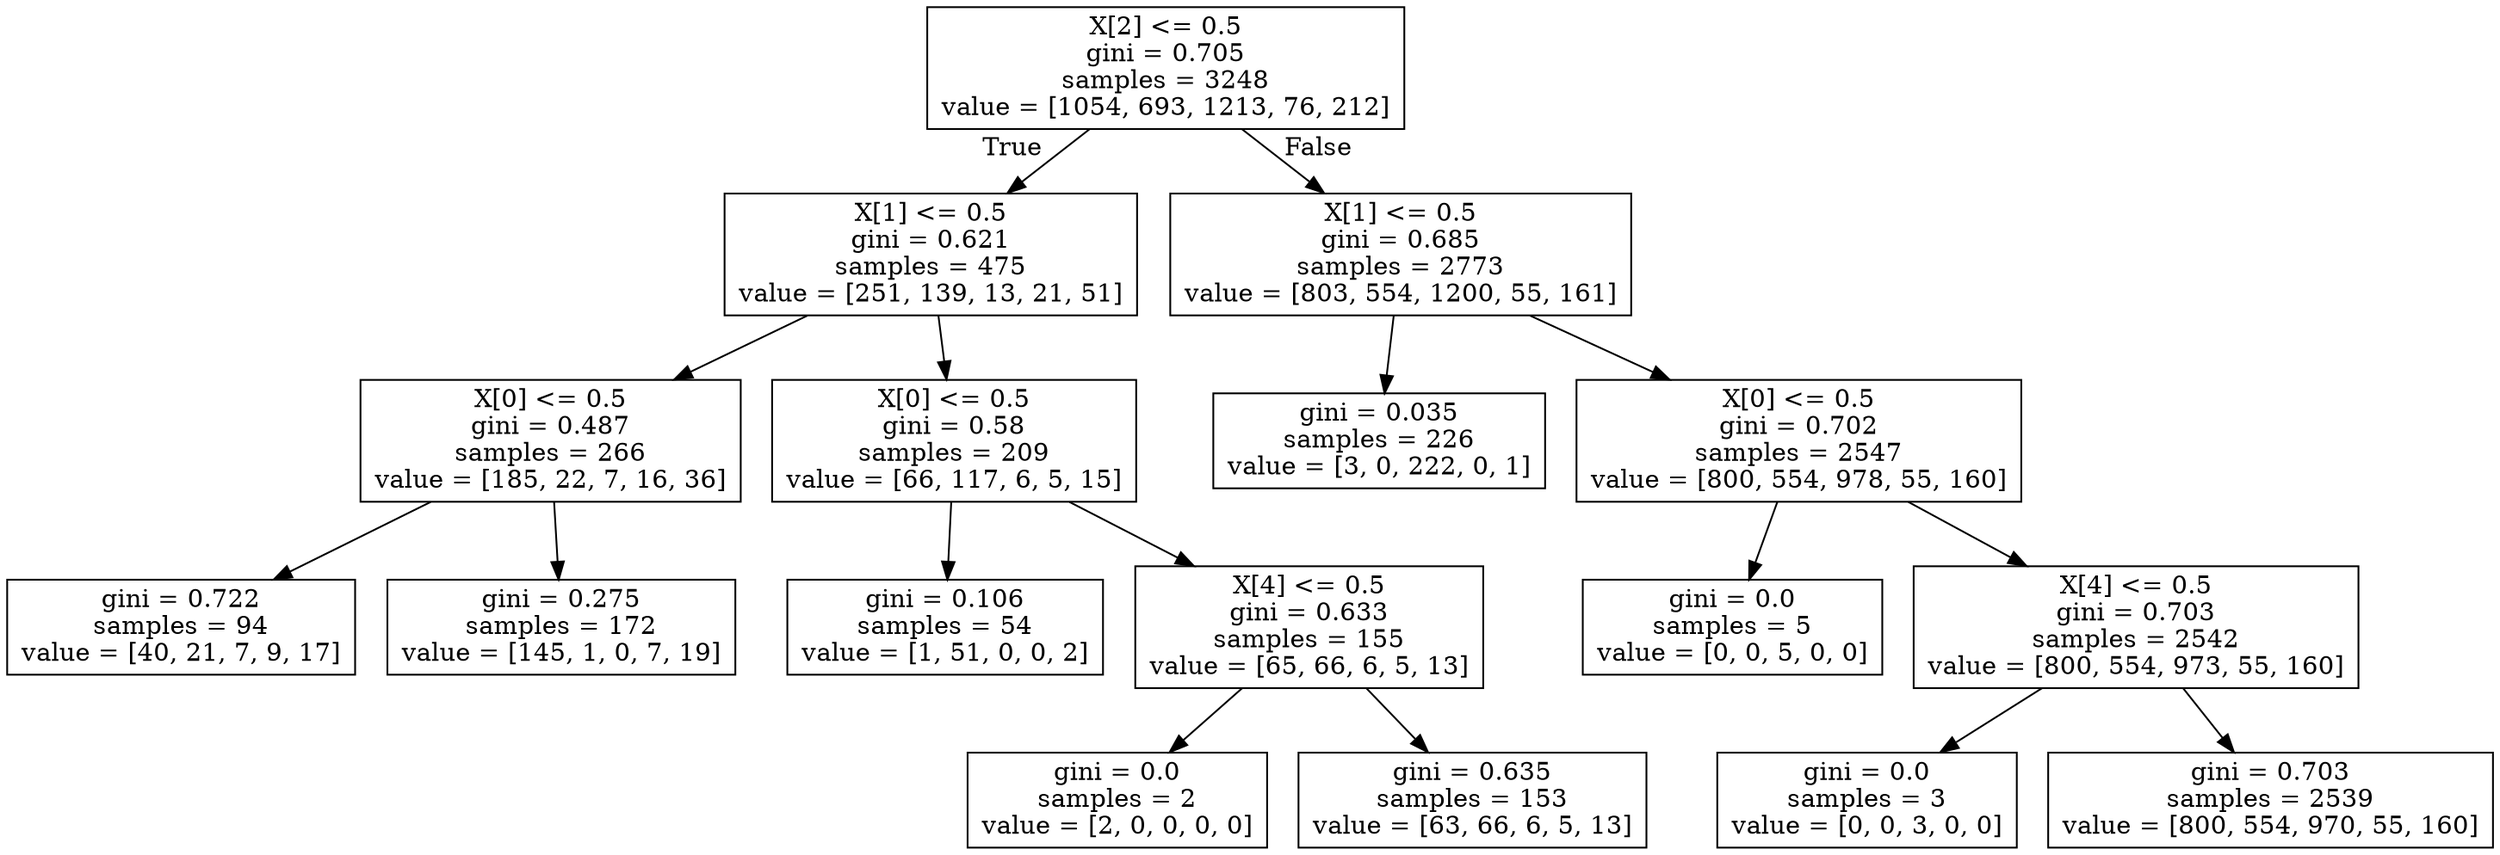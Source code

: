 digraph Tree {
node [shape=box] ;
0 [label="X[2] <= 0.5\ngini = 0.705\nsamples = 3248\nvalue = [1054, 693, 1213, 76, 212]"] ;
1 [label="X[1] <= 0.5\ngini = 0.621\nsamples = 475\nvalue = [251, 139, 13, 21, 51]"] ;
0 -> 1 [labeldistance=2.5, labelangle=45, headlabel="True"] ;
2 [label="X[0] <= 0.5\ngini = 0.487\nsamples = 266\nvalue = [185, 22, 7, 16, 36]"] ;
1 -> 2 ;
3 [label="gini = 0.722\nsamples = 94\nvalue = [40, 21, 7, 9, 17]"] ;
2 -> 3 ;
4 [label="gini = 0.275\nsamples = 172\nvalue = [145, 1, 0, 7, 19]"] ;
2 -> 4 ;
5 [label="X[0] <= 0.5\ngini = 0.58\nsamples = 209\nvalue = [66, 117, 6, 5, 15]"] ;
1 -> 5 ;
6 [label="gini = 0.106\nsamples = 54\nvalue = [1, 51, 0, 0, 2]"] ;
5 -> 6 ;
7 [label="X[4] <= 0.5\ngini = 0.633\nsamples = 155\nvalue = [65, 66, 6, 5, 13]"] ;
5 -> 7 ;
8 [label="gini = 0.0\nsamples = 2\nvalue = [2, 0, 0, 0, 0]"] ;
7 -> 8 ;
9 [label="gini = 0.635\nsamples = 153\nvalue = [63, 66, 6, 5, 13]"] ;
7 -> 9 ;
10 [label="X[1] <= 0.5\ngini = 0.685\nsamples = 2773\nvalue = [803, 554, 1200, 55, 161]"] ;
0 -> 10 [labeldistance=2.5, labelangle=-45, headlabel="False"] ;
11 [label="gini = 0.035\nsamples = 226\nvalue = [3, 0, 222, 0, 1]"] ;
10 -> 11 ;
12 [label="X[0] <= 0.5\ngini = 0.702\nsamples = 2547\nvalue = [800, 554, 978, 55, 160]"] ;
10 -> 12 ;
13 [label="gini = 0.0\nsamples = 5\nvalue = [0, 0, 5, 0, 0]"] ;
12 -> 13 ;
14 [label="X[4] <= 0.5\ngini = 0.703\nsamples = 2542\nvalue = [800, 554, 973, 55, 160]"] ;
12 -> 14 ;
15 [label="gini = 0.0\nsamples = 3\nvalue = [0, 0, 3, 0, 0]"] ;
14 -> 15 ;
16 [label="gini = 0.703\nsamples = 2539\nvalue = [800, 554, 970, 55, 160]"] ;
14 -> 16 ;
}